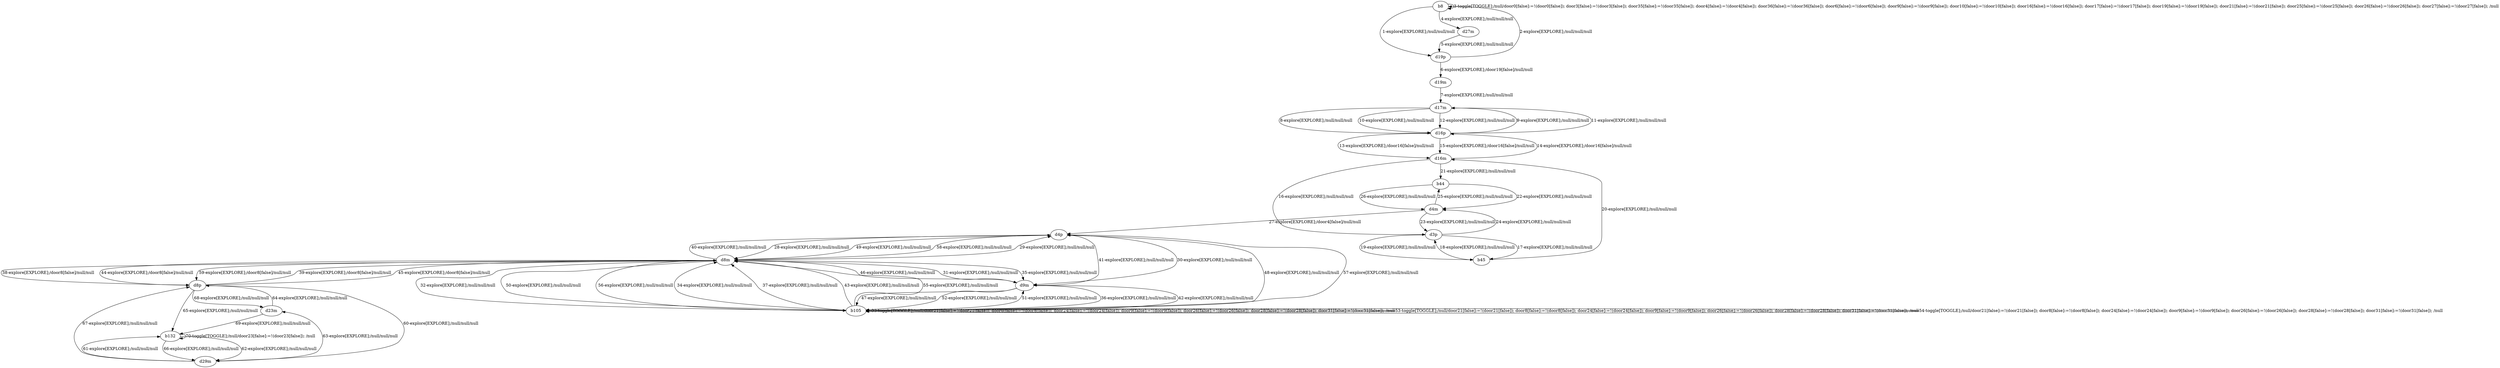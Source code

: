 # Total number of goals covered by this test: 1
# d23m --> b132

digraph g {
"b8" -> "d19p" [label = "1-explore[EXPLORE];/null/null/null"];
"d19p" -> "b8" [label = "2-explore[EXPLORE];/null/null/null"];
"b8" -> "b8" [label = "3-toggle[TOGGLE];/null/door0[false]:=!(door0[false]); door3[false]:=!(door3[false]); door35[false]:=!(door35[false]); door4[false]:=!(door4[false]); door36[false]:=!(door36[false]); door6[false]:=!(door6[false]); door9[false]:=!(door9[false]); door10[false]:=!(door10[false]); door16[false]:=!(door16[false]); door17[false]:=!(door17[false]); door19[false]:=!(door19[false]); door21[false]:=!(door21[false]); door25[false]:=!(door25[false]); door26[false]:=!(door26[false]); door27[false]:=!(door27[false]); /null"];
"b8" -> "d27m" [label = "4-explore[EXPLORE];/null/null/null"];
"d27m" -> "d19p" [label = "5-explore[EXPLORE];/null/null/null"];
"d19p" -> "d19m" [label = "6-explore[EXPLORE];/door19[false]/null/null"];
"d19m" -> "d17m" [label = "7-explore[EXPLORE];/null/null/null"];
"d17m" -> "d16p" [label = "8-explore[EXPLORE];/null/null/null"];
"d16p" -> "d17m" [label = "9-explore[EXPLORE];/null/null/null"];
"d17m" -> "d16p" [label = "10-explore[EXPLORE];/null/null/null"];
"d16p" -> "d17m" [label = "11-explore[EXPLORE];/null/null/null"];
"d17m" -> "d16p" [label = "12-explore[EXPLORE];/null/null/null"];
"d16p" -> "d16m" [label = "13-explore[EXPLORE];/door16[false]/null/null"];
"d16m" -> "d16p" [label = "14-explore[EXPLORE];/door16[false]/null/null"];
"d16p" -> "d16m" [label = "15-explore[EXPLORE];/door16[false]/null/null"];
"d16m" -> "d3p" [label = "16-explore[EXPLORE];/null/null/null"];
"d3p" -> "b45" [label = "17-explore[EXPLORE];/null/null/null"];
"b45" -> "d3p" [label = "18-explore[EXPLORE];/null/null/null"];
"d3p" -> "b45" [label = "19-explore[EXPLORE];/null/null/null"];
"b45" -> "d16m" [label = "20-explore[EXPLORE];/null/null/null"];
"d16m" -> "b44" [label = "21-explore[EXPLORE];/null/null/null"];
"b44" -> "d4m" [label = "22-explore[EXPLORE];/null/null/null"];
"d4m" -> "d3p" [label = "23-explore[EXPLORE];/null/null/null"];
"d3p" -> "d4m" [label = "24-explore[EXPLORE];/null/null/null"];
"d4m" -> "b44" [label = "25-explore[EXPLORE];/null/null/null"];
"b44" -> "d4m" [label = "26-explore[EXPLORE];/null/null/null"];
"d4m" -> "d4p" [label = "27-explore[EXPLORE];/door4[false]/null/null"];
"d4p" -> "d8m" [label = "28-explore[EXPLORE];/null/null/null"];
"d8m" -> "d4p" [label = "29-explore[EXPLORE];/null/null/null"];
"d4p" -> "d9m" [label = "30-explore[EXPLORE];/null/null/null"];
"d9m" -> "d8m" [label = "31-explore[EXPLORE];/null/null/null"];
"d8m" -> "b105" [label = "32-explore[EXPLORE];/null/null/null"];
"b105" -> "b105" [label = "33-toggle[TOGGLE];/null/door21[false]:=!(door21[false]); door8[false]:=!(door8[false]); door24[false]:=!(door24[false]); door9[false]:=!(door9[false]); door26[false]:=!(door26[false]); door28[false]:=!(door28[false]); door31[false]:=!(door31[false]); /null"];
"b105" -> "d8m" [label = "34-explore[EXPLORE];/null/null/null"];
"d8m" -> "d9m" [label = "35-explore[EXPLORE];/null/null/null"];
"d9m" -> "b105" [label = "36-explore[EXPLORE];/null/null/null"];
"b105" -> "d8m" [label = "37-explore[EXPLORE];/null/null/null"];
"d8m" -> "d8p" [label = "38-explore[EXPLORE];/door8[false]/null/null"];
"d8p" -> "d8m" [label = "39-explore[EXPLORE];/door8[false]/null/null"];
"d8m" -> "d4p" [label = "40-explore[EXPLORE];/null/null/null"];
"d4p" -> "d9m" [label = "41-explore[EXPLORE];/null/null/null"];
"d9m" -> "b105" [label = "42-explore[EXPLORE];/null/null/null"];
"b105" -> "d8m" [label = "43-explore[EXPLORE];/null/null/null"];
"d8m" -> "d8p" [label = "44-explore[EXPLORE];/door8[false]/null/null"];
"d8p" -> "d8m" [label = "45-explore[EXPLORE];/door8[false]/null/null"];
"d8m" -> "d9m" [label = "46-explore[EXPLORE];/null/null/null"];
"d9m" -> "b105" [label = "47-explore[EXPLORE];/null/null/null"];
"b105" -> "d4p" [label = "48-explore[EXPLORE];/null/null/null"];
"d4p" -> "d8m" [label = "49-explore[EXPLORE];/null/null/null"];
"d8m" -> "b105" [label = "50-explore[EXPLORE];/null/null/null"];
"b105" -> "d9m" [label = "51-explore[EXPLORE];/null/null/null"];
"d9m" -> "b105" [label = "52-explore[EXPLORE];/null/null/null"];
"b105" -> "b105" [label = "53-toggle[TOGGLE];/null/door21[false]:=!(door21[false]); door8[false]:=!(door8[false]); door24[false]:=!(door24[false]); door9[false]:=!(door9[false]); door26[false]:=!(door26[false]); door28[false]:=!(door28[false]); door31[false]:=!(door31[false]); /null"];
"b105" -> "b105" [label = "54-toggle[TOGGLE];/null/door21[false]:=!(door21[false]); door8[false]:=!(door8[false]); door24[false]:=!(door24[false]); door9[false]:=!(door9[false]); door26[false]:=!(door26[false]); door28[false]:=!(door28[false]); door31[false]:=!(door31[false]); /null"];
"b105" -> "d8m" [label = "55-explore[EXPLORE];/null/null/null"];
"d8m" -> "b105" [label = "56-explore[EXPLORE];/null/null/null"];
"b105" -> "d4p" [label = "57-explore[EXPLORE];/null/null/null"];
"d4p" -> "d8m" [label = "58-explore[EXPLORE];/null/null/null"];
"d8m" -> "d8p" [label = "59-explore[EXPLORE];/door8[false]/null/null"];
"d8p" -> "d29m" [label = "60-explore[EXPLORE];/null/null/null"];
"d29m" -> "b132" [label = "61-explore[EXPLORE];/null/null/null"];
"b132" -> "d29m" [label = "62-explore[EXPLORE];/null/null/null"];
"d29m" -> "d23m" [label = "63-explore[EXPLORE];/null/null/null"];
"d23m" -> "d8p" [label = "64-explore[EXPLORE];/null/null/null"];
"d8p" -> "b132" [label = "65-explore[EXPLORE];/null/null/null"];
"b132" -> "d29m" [label = "66-explore[EXPLORE];/null/null/null"];
"d29m" -> "d8p" [label = "67-explore[EXPLORE];/null/null/null"];
"d8p" -> "d23m" [label = "68-explore[EXPLORE];/null/null/null"];
"d23m" -> "b132" [label = "69-explore[EXPLORE];/null/null/null"];
"b132" -> "b132" [label = "70-toggle[TOGGLE];/null/door23[false]:=!(door23[false]); /null"];
}